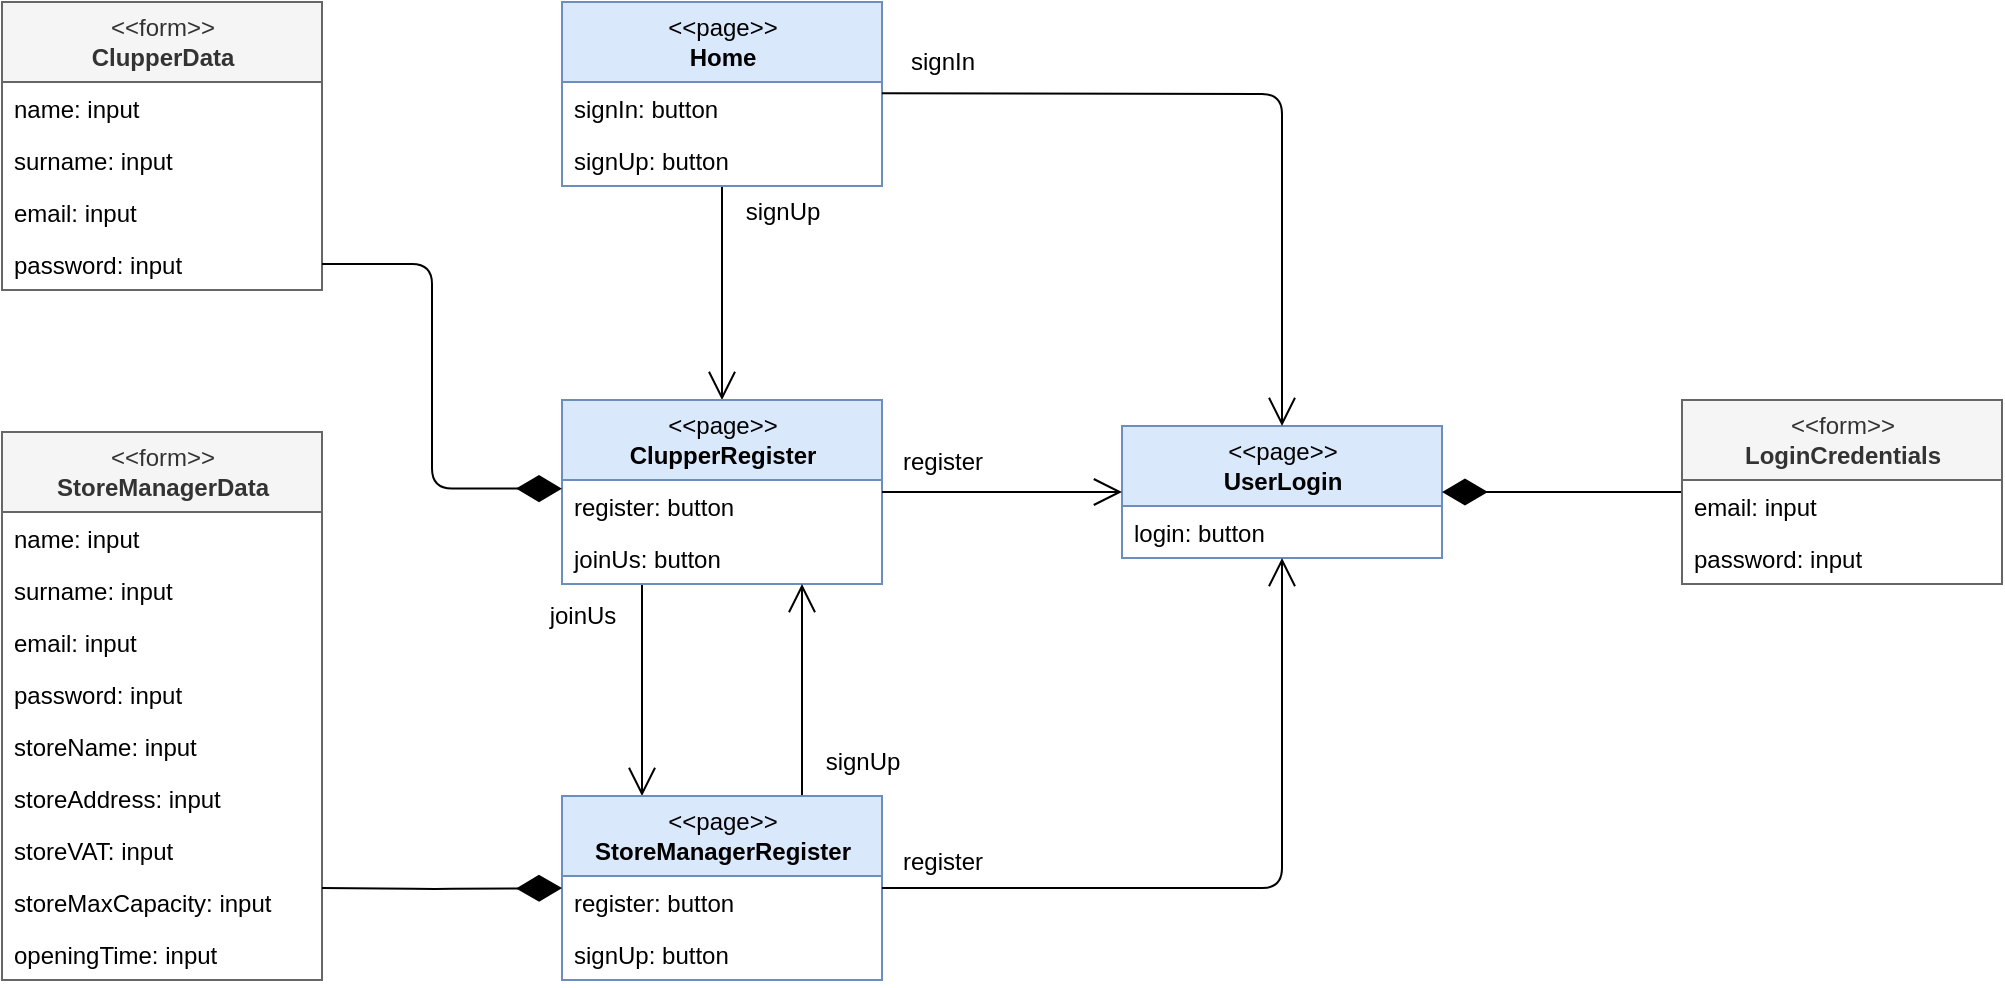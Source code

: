 <mxfile version="13.9.9" type="device"><diagram id="vRJ7vzB6z-Bba5VYVRmf" name="Pagina-1"><mxGraphModel dx="946" dy="636" grid="1" gridSize="10" guides="1" tooltips="1" connect="1" arrows="1" fold="1" page="1" pageScale="1" pageWidth="1169" pageHeight="827" math="0" shadow="0"><root><object label="" signInBtn="" id="0"><mxCell/></object><mxCell id="1" parent="0"/><mxCell id="W8kfUE9cJHBv7iBRGRq8-58" style="edgeStyle=orthogonalEdgeStyle;orthogonalLoop=1;jettySize=auto;html=1;exitX=0.5;exitY=1;exitDx=0;exitDy=0;entryX=0.5;entryY=0;entryDx=0;entryDy=0;endArrow=open;endFill=0;endSize=12;" parent="1" source="W8kfUE9cJHBv7iBRGRq8-1" target="W8kfUE9cJHBv7iBRGRq8-5" edge="1"><mxGeometry relative="1" as="geometry"/></mxCell><mxCell id="W8kfUE9cJHBv7iBRGRq8-108" value="signUp" style="edgeLabel;html=1;align=center;verticalAlign=middle;resizable=0;points=[];fontSize=12;" parent="W8kfUE9cJHBv7iBRGRq8-58" vertex="1" connectable="0"><mxGeometry x="-0.702" y="2" relative="1" as="geometry"><mxPoint x="28" y="-2.86" as="offset"/></mxGeometry></mxCell><mxCell id="W8kfUE9cJHBv7iBRGRq8-1" value="&amp;lt;&amp;lt;page&amp;gt;&amp;gt;&lt;br&gt;&lt;b&gt;Home&lt;/b&gt;" style="swimlane;fontStyle=0;childLayout=stackLayout;horizontal=1;startSize=40;fillColor=#dae8fc;horizontalStack=0;resizeParent=1;resizeParentMax=0;resizeLast=0;collapsible=1;marginBottom=0;html=1;strokeColor=#6c8ebf;" parent="1" vertex="1"><mxGeometry x="360" y="30" width="160" height="92" as="geometry"/></mxCell><mxCell id="W8kfUE9cJHBv7iBRGRq8-2" value="signIn: button" style="text;strokeColor=none;fillColor=none;align=left;verticalAlign=top;spacingLeft=4;spacingRight=4;overflow=hidden;rotatable=0;points=[[0,0.5],[1,0.5]];portConstraint=eastwest;" parent="W8kfUE9cJHBv7iBRGRq8-1" vertex="1"><mxGeometry y="40" width="160" height="26" as="geometry"/></mxCell><mxCell id="W8kfUE9cJHBv7iBRGRq8-3" value="signUp: button&#10;" style="text;strokeColor=none;fillColor=none;align=left;verticalAlign=top;spacingLeft=4;spacingRight=4;overflow=hidden;rotatable=0;points=[[0,0.5],[1,0.5]];portConstraint=eastwest;spacing=2;" parent="W8kfUE9cJHBv7iBRGRq8-1" vertex="1"><mxGeometry y="66" width="160" height="26" as="geometry"/></mxCell><mxCell id="W8kfUE9cJHBv7iBRGRq8-54" style="edgeStyle=orthogonalEdgeStyle;orthogonalLoop=1;jettySize=auto;html=1;exitX=0.25;exitY=1;exitDx=0;exitDy=0;entryX=0.25;entryY=0;entryDx=0;entryDy=0;endArrow=open;endFill=0;endSize=12;" parent="1" source="W8kfUE9cJHBv7iBRGRq8-5" target="W8kfUE9cJHBv7iBRGRq8-8" edge="1"><mxGeometry relative="1" as="geometry"/></mxCell><mxCell id="W8kfUE9cJHBv7iBRGRq8-112" value="joinUs" style="edgeLabel;html=1;align=center;verticalAlign=middle;resizable=0;points=[];fontSize=12;" parent="W8kfUE9cJHBv7iBRGRq8-54" vertex="1" connectable="0"><mxGeometry x="-0.707" y="-1" relative="1" as="geometry"><mxPoint x="-29" y="0.14" as="offset"/></mxGeometry></mxCell><mxCell id="W8kfUE9cJHBv7iBRGRq8-5" value="&amp;lt;&amp;lt;page&amp;gt;&amp;gt;&lt;br&gt;&lt;b&gt;ClupperRegister&lt;/b&gt;" style="swimlane;fontStyle=0;childLayout=stackLayout;horizontal=1;startSize=40;fillColor=#dae8fc;horizontalStack=0;resizeParent=1;resizeParentMax=0;resizeLast=0;collapsible=1;marginBottom=0;html=1;spacingBottom=0;strokeColor=#6c8ebf;" parent="1" vertex="1"><mxGeometry x="360" y="229" width="160" height="92" as="geometry"/></mxCell><mxCell id="W8kfUE9cJHBv7iBRGRq8-6" value="register: button" style="text;strokeColor=none;fillColor=none;align=left;verticalAlign=top;spacingLeft=4;spacingRight=4;overflow=hidden;rotatable=0;points=[[0,0.5],[1,0.5]];portConstraint=eastwest;" parent="W8kfUE9cJHBv7iBRGRq8-5" vertex="1"><mxGeometry y="40" width="160" height="26" as="geometry"/></mxCell><mxCell id="W8kfUE9cJHBv7iBRGRq8-7" value="joinUs: button&#10;" style="text;strokeColor=none;fillColor=none;align=left;verticalAlign=top;spacingLeft=4;spacingRight=4;overflow=hidden;rotatable=0;points=[[0,0.5],[1,0.5]];portConstraint=eastwest;spacing=2;" parent="W8kfUE9cJHBv7iBRGRq8-5" vertex="1"><mxGeometry y="66" width="160" height="26" as="geometry"/></mxCell><mxCell id="W8kfUE9cJHBv7iBRGRq8-55" style="edgeStyle=orthogonalEdgeStyle;orthogonalLoop=1;jettySize=auto;html=1;exitX=0.75;exitY=0;exitDx=0;exitDy=0;endArrow=open;endFill=0;endSize=12;" parent="1" source="W8kfUE9cJHBv7iBRGRq8-8" edge="1"><mxGeometry relative="1" as="geometry"><mxPoint x="480" y="321" as="targetPoint"/></mxGeometry></mxCell><mxCell id="W8kfUE9cJHBv7iBRGRq8-111" value="signUp" style="edgeLabel;html=1;align=center;verticalAlign=middle;resizable=0;points=[];fontSize=12;" parent="W8kfUE9cJHBv7iBRGRq8-55" vertex="1" connectable="0"><mxGeometry x="0.537" y="-2" relative="1" as="geometry"><mxPoint x="28" y="64.38" as="offset"/></mxGeometry></mxCell><mxCell id="W8kfUE9cJHBv7iBRGRq8-8" value="&amp;lt;&amp;lt;page&amp;gt;&amp;gt;&lt;br&gt;&lt;b&gt;StoreManagerRegister&lt;/b&gt;" style="swimlane;fontStyle=0;childLayout=stackLayout;horizontal=1;startSize=40;fillColor=#dae8fc;horizontalStack=0;resizeParent=1;resizeParentMax=0;resizeLast=0;collapsible=1;marginBottom=0;html=1;strokeColor=#6c8ebf;" parent="1" vertex="1"><mxGeometry x="360" y="427" width="160" height="92" as="geometry"/></mxCell><mxCell id="W8kfUE9cJHBv7iBRGRq8-9" value="register: button" style="text;strokeColor=none;fillColor=none;align=left;verticalAlign=top;spacingLeft=4;spacingRight=4;overflow=hidden;rotatable=0;points=[[0,0.5],[1,0.5]];portConstraint=eastwest;" parent="W8kfUE9cJHBv7iBRGRq8-8" vertex="1"><mxGeometry y="40" width="160" height="26" as="geometry"/></mxCell><mxCell id="W8kfUE9cJHBv7iBRGRq8-10" value="signUp: button&#10;" style="text;strokeColor=none;fillColor=none;align=left;verticalAlign=top;spacingLeft=4;spacingRight=4;overflow=hidden;rotatable=0;points=[[0,0.5],[1,0.5]];portConstraint=eastwest;spacing=2;" parent="W8kfUE9cJHBv7iBRGRq8-8" vertex="1"><mxGeometry y="66" width="160" height="26" as="geometry"/></mxCell><mxCell id="W8kfUE9cJHBv7iBRGRq8-11" value="&amp;lt;&amp;lt;form&amp;gt;&amp;gt;&lt;br&gt;&lt;b&gt;ClupperData&lt;/b&gt;" style="swimlane;fontStyle=0;childLayout=stackLayout;horizontal=1;startSize=40;fillColor=#f5f5f5;horizontalStack=0;resizeParent=1;resizeParentMax=0;resizeLast=0;collapsible=1;marginBottom=0;html=1;strokeColor=#666666;fontColor=#333333;" parent="1" vertex="1"><mxGeometry x="80" y="30" width="160" height="144" as="geometry"/></mxCell><mxCell id="W8kfUE9cJHBv7iBRGRq8-12" value="name: input" style="text;strokeColor=none;fillColor=none;align=left;verticalAlign=middle;spacingLeft=4;spacingRight=4;overflow=hidden;rotatable=0;points=[[0,0.5],[1,0.5]];portConstraint=eastwest;" parent="W8kfUE9cJHBv7iBRGRq8-11" vertex="1"><mxGeometry y="40" width="160" height="26" as="geometry"/></mxCell><mxCell id="W8kfUE9cJHBv7iBRGRq8-13" value="surname: input" style="text;strokeColor=none;fillColor=none;align=left;verticalAlign=top;spacingLeft=4;spacingRight=4;overflow=hidden;rotatable=0;points=[[0,0.5],[1,0.5]];portConstraint=eastwest;spacing=2;" parent="W8kfUE9cJHBv7iBRGRq8-11" vertex="1"><mxGeometry y="66" width="160" height="26" as="geometry"/></mxCell><mxCell id="W8kfUE9cJHBv7iBRGRq8-16" value="email: input" style="text;strokeColor=none;fillColor=none;align=left;verticalAlign=top;spacingLeft=4;spacingRight=4;overflow=hidden;rotatable=0;points=[[0,0.5],[1,0.5]];portConstraint=eastwest;spacing=2;" parent="W8kfUE9cJHBv7iBRGRq8-11" vertex="1"><mxGeometry y="92" width="160" height="26" as="geometry"/></mxCell><mxCell id="W8kfUE9cJHBv7iBRGRq8-17" value="password: input" style="text;strokeColor=none;fillColor=none;align=left;verticalAlign=top;spacingLeft=4;spacingRight=4;overflow=hidden;rotatable=0;points=[[0,0.5],[1,0.5]];portConstraint=eastwest;spacing=2;" parent="W8kfUE9cJHBv7iBRGRq8-11" vertex="1"><mxGeometry y="118" width="160" height="26" as="geometry"/></mxCell><mxCell id="W8kfUE9cJHBv7iBRGRq8-21" value="&amp;lt;&amp;lt;form&amp;gt;&amp;gt;&lt;br&gt;&lt;b&gt;StoreManagerData&lt;/b&gt;" style="swimlane;fontStyle=0;childLayout=stackLayout;horizontal=1;startSize=40;fillColor=#f5f5f5;horizontalStack=0;resizeParent=1;resizeParentMax=0;resizeLast=0;collapsible=1;marginBottom=0;html=1;strokeColor=#666666;fontColor=#333333;" parent="1" vertex="1"><mxGeometry x="80" y="245" width="160" height="274" as="geometry"/></mxCell><mxCell id="W8kfUE9cJHBv7iBRGRq8-22" value="name: input" style="text;strokeColor=none;fillColor=none;align=left;verticalAlign=top;spacingLeft=4;spacingRight=4;overflow=hidden;rotatable=0;points=[[0,0.5],[1,0.5]];portConstraint=eastwest;" parent="W8kfUE9cJHBv7iBRGRq8-21" vertex="1"><mxGeometry y="40" width="160" height="26" as="geometry"/></mxCell><mxCell id="W8kfUE9cJHBv7iBRGRq8-23" value="surname: input" style="text;strokeColor=none;fillColor=none;align=left;verticalAlign=top;spacingLeft=4;spacingRight=4;overflow=hidden;rotatable=0;points=[[0,0.5],[1,0.5]];portConstraint=eastwest;spacing=2;" parent="W8kfUE9cJHBv7iBRGRq8-21" vertex="1"><mxGeometry y="66" width="160" height="26" as="geometry"/></mxCell><mxCell id="W8kfUE9cJHBv7iBRGRq8-25" value="email: input" style="text;strokeColor=none;fillColor=none;align=left;verticalAlign=top;spacingLeft=4;spacingRight=4;overflow=hidden;rotatable=0;points=[[0,0.5],[1,0.5]];portConstraint=eastwest;spacing=2;" parent="W8kfUE9cJHBv7iBRGRq8-21" vertex="1"><mxGeometry y="92" width="160" height="26" as="geometry"/></mxCell><mxCell id="W8kfUE9cJHBv7iBRGRq8-26" value="password: input" style="text;strokeColor=none;fillColor=none;align=left;verticalAlign=top;spacingLeft=4;spacingRight=4;overflow=hidden;rotatable=0;points=[[0,0.5],[1,0.5]];portConstraint=eastwest;spacing=2;" parent="W8kfUE9cJHBv7iBRGRq8-21" vertex="1"><mxGeometry y="118" width="160" height="26" as="geometry"/></mxCell><mxCell id="W8kfUE9cJHBv7iBRGRq8-24" value="storeName: input" style="text;strokeColor=none;fillColor=none;align=left;verticalAlign=top;spacingLeft=4;spacingRight=4;overflow=hidden;rotatable=0;points=[[0,0.5],[1,0.5]];portConstraint=eastwest;spacing=2;" parent="W8kfUE9cJHBv7iBRGRq8-21" vertex="1"><mxGeometry y="144" width="160" height="26" as="geometry"/></mxCell><mxCell id="W8kfUE9cJHBv7iBRGRq8-27" value="storeAddress: input" style="text;strokeColor=none;fillColor=none;align=left;verticalAlign=top;spacingLeft=4;spacingRight=4;overflow=hidden;rotatable=0;points=[[0,0.5],[1,0.5]];portConstraint=eastwest;spacing=2;" parent="W8kfUE9cJHBv7iBRGRq8-21" vertex="1"><mxGeometry y="170" width="160" height="26" as="geometry"/></mxCell><mxCell id="W8kfUE9cJHBv7iBRGRq8-28" value="storeVAT: input" style="text;strokeColor=none;fillColor=none;align=left;verticalAlign=top;spacingLeft=4;spacingRight=4;overflow=hidden;rotatable=0;points=[[0,0.5],[1,0.5]];portConstraint=eastwest;spacing=2;" parent="W8kfUE9cJHBv7iBRGRq8-21" vertex="1"><mxGeometry y="196" width="160" height="26" as="geometry"/></mxCell><mxCell id="W8kfUE9cJHBv7iBRGRq8-29" value="storeMaxCapacity: input" style="text;strokeColor=none;fillColor=none;align=left;verticalAlign=top;spacingLeft=4;spacingRight=4;overflow=hidden;rotatable=0;points=[[0,0.5],[1,0.5]];portConstraint=eastwest;" parent="W8kfUE9cJHBv7iBRGRq8-21" vertex="1"><mxGeometry y="222" width="160" height="26" as="geometry"/></mxCell><mxCell id="W8kfUE9cJHBv7iBRGRq8-30" value="openingTime: input" style="text;strokeColor=none;fillColor=none;align=left;verticalAlign=top;spacingLeft=4;spacingRight=4;overflow=hidden;rotatable=0;points=[[0,0.5],[1,0.5]];portConstraint=eastwest;" parent="W8kfUE9cJHBv7iBRGRq8-21" vertex="1"><mxGeometry y="248" width="160" height="26" as="geometry"/></mxCell><mxCell id="W8kfUE9cJHBv7iBRGRq8-38" value="&amp;lt;&amp;lt;page&amp;gt;&amp;gt;&lt;br&gt;&lt;b&gt;UserLogin&lt;/b&gt;" style="swimlane;fontStyle=0;childLayout=stackLayout;horizontal=1;startSize=40;fillColor=#dae8fc;horizontalStack=0;resizeParent=1;resizeParentMax=0;resizeLast=0;collapsible=1;marginBottom=0;html=1;spacingBottom=0;strokeColor=#6c8ebf;" parent="1" vertex="1"><mxGeometry x="640" y="242.0" width="160" height="66" as="geometry"/></mxCell><mxCell id="W8kfUE9cJHBv7iBRGRq8-39" value="login: button" style="text;strokeColor=none;fillColor=none;align=left;verticalAlign=top;spacingLeft=4;spacingRight=4;overflow=hidden;rotatable=0;points=[[0,0.5],[1,0.5]];portConstraint=eastwest;" parent="W8kfUE9cJHBv7iBRGRq8-38" vertex="1"><mxGeometry y="40" width="160" height="26" as="geometry"/></mxCell><mxCell id="W8kfUE9cJHBv7iBRGRq8-41" value="" style="endArrow=open;endFill=1;endSize=12;html=1;entryX=0;entryY=0.5;entryDx=0;entryDy=0;" parent="1" target="W8kfUE9cJHBv7iBRGRq8-38" edge="1"><mxGeometry width="160" relative="1" as="geometry"><mxPoint x="520" y="275" as="sourcePoint"/><mxPoint x="639" y="282" as="targetPoint"/></mxGeometry></mxCell><mxCell id="W8kfUE9cJHBv7iBRGRq8-109" value="register" style="edgeLabel;html=1;align=center;verticalAlign=middle;resizable=0;points=[];fontSize=12;" parent="W8kfUE9cJHBv7iBRGRq8-41" vertex="1" connectable="0"><mxGeometry x="-0.326" y="1" relative="1" as="geometry"><mxPoint x="-10.69" y="-14" as="offset"/></mxGeometry></mxCell><mxCell id="W8kfUE9cJHBv7iBRGRq8-42" value="" style="endArrow=open;endFill=1;endSize=12;html=1;entryX=0.5;entryY=0;entryDx=0;entryDy=0;" parent="1" target="W8kfUE9cJHBv7iBRGRq8-38" edge="1"><mxGeometry width="160" relative="1" as="geometry"><mxPoint x="520" y="75.58" as="sourcePoint"/><mxPoint x="640" y="75.58" as="targetPoint"/><Array as="points"><mxPoint x="720" y="76"/></Array></mxGeometry></mxCell><mxCell id="W8kfUE9cJHBv7iBRGRq8-107" value="signIn" style="edgeLabel;html=1;align=center;verticalAlign=middle;resizable=0;points=[];fontSize=12;" parent="W8kfUE9cJHBv7iBRGRq8-42" vertex="1" connectable="0"><mxGeometry x="0.137" y="1" relative="1" as="geometry"><mxPoint x="-171" y="-24.28" as="offset"/></mxGeometry></mxCell><mxCell id="W8kfUE9cJHBv7iBRGRq8-43" value="" style="endArrow=open;endFill=1;endSize=12;html=1;entryX=0.5;entryY=1;entryDx=0;entryDy=0;exitX=1;exitY=0.5;exitDx=0;exitDy=0;" parent="1" source="W8kfUE9cJHBv7iBRGRq8-8" target="W8kfUE9cJHBv7iBRGRq8-38" edge="1"><mxGeometry width="160" relative="1" as="geometry"><mxPoint x="530" y="85.58" as="sourcePoint"/><mxPoint x="730" y="252" as="targetPoint"/><Array as="points"><mxPoint x="720" y="473"/></Array></mxGeometry></mxCell><mxCell id="W8kfUE9cJHBv7iBRGRq8-110" value="register" style="edgeLabel;html=1;align=center;verticalAlign=middle;resizable=0;points=[];fontSize=12;" parent="W8kfUE9cJHBv7iBRGRq8-43" vertex="1" connectable="0"><mxGeometry x="-0.782" y="3" relative="1" as="geometry"><mxPoint x="-10" y="-10" as="offset"/></mxGeometry></mxCell><mxCell id="W8kfUE9cJHBv7iBRGRq8-61" style="edgeStyle=orthogonalEdgeStyle;orthogonalLoop=1;jettySize=auto;html=1;exitX=0;exitY=0.5;exitDx=0;exitDy=0;entryX=1;entryY=0.5;entryDx=0;entryDy=0;endArrow=diamondThin;endFill=1;endSize=20;" parent="1" source="W8kfUE9cJHBv7iBRGRq8-44" target="W8kfUE9cJHBv7iBRGRq8-38" edge="1"><mxGeometry relative="1" as="geometry"/></mxCell><mxCell id="W8kfUE9cJHBv7iBRGRq8-44" value="&amp;lt;&amp;lt;form&amp;gt;&amp;gt;&lt;br&gt;&lt;b&gt;LoginCredentials&lt;/b&gt;" style="swimlane;fontStyle=0;childLayout=stackLayout;horizontal=1;startSize=40;fillColor=#f5f5f5;horizontalStack=0;resizeParent=1;resizeParentMax=0;resizeLast=0;collapsible=1;marginBottom=0;html=1;strokeColor=#666666;fontColor=#333333;" parent="1" vertex="1"><mxGeometry x="920" y="229" width="160" height="92" as="geometry"/></mxCell><mxCell id="W8kfUE9cJHBv7iBRGRq8-48" value="email: input" style="text;strokeColor=none;fillColor=none;align=left;verticalAlign=top;spacingLeft=4;spacingRight=4;overflow=hidden;rotatable=0;points=[[0,0.5],[1,0.5]];portConstraint=eastwest;spacing=2;" parent="W8kfUE9cJHBv7iBRGRq8-44" vertex="1"><mxGeometry y="40" width="160" height="26" as="geometry"/></mxCell><mxCell id="W8kfUE9cJHBv7iBRGRq8-49" value="password: input" style="text;strokeColor=none;fillColor=none;align=left;verticalAlign=top;spacingLeft=4;spacingRight=4;overflow=hidden;rotatable=0;points=[[0,0.5],[1,0.5]];portConstraint=eastwest;spacing=2;" parent="W8kfUE9cJHBv7iBRGRq8-44" vertex="1"><mxGeometry y="66" width="160" height="26" as="geometry"/></mxCell><mxCell id="W8kfUE9cJHBv7iBRGRq8-53" style="edgeStyle=orthogonalEdgeStyle;orthogonalLoop=1;jettySize=auto;html=1;entryX=0;entryY=0.232;entryDx=0;entryDy=0;endArrow=diamondThin;endFill=1;endSize=20;entryPerimeter=0;" parent="1" target="W8kfUE9cJHBv7iBRGRq8-9" edge="1"><mxGeometry relative="1" as="geometry"><mxPoint x="240" y="473" as="sourcePoint"/></mxGeometry></mxCell><mxCell id="W8kfUE9cJHBv7iBRGRq8-56" style="edgeStyle=orthogonalEdgeStyle;orthogonalLoop=1;jettySize=auto;html=1;exitX=1;exitY=0.5;exitDx=0;exitDy=0;endArrow=diamondThin;endFill=1;endSize=20;entryX=0;entryY=0.166;entryDx=0;entryDy=0;entryPerimeter=0;" parent="1" source="W8kfUE9cJHBv7iBRGRq8-17" target="W8kfUE9cJHBv7iBRGRq8-6" edge="1"><mxGeometry relative="1" as="geometry"><mxPoint x="300" y="280" as="targetPoint"/></mxGeometry></mxCell></root></mxGraphModel></diagram></mxfile>